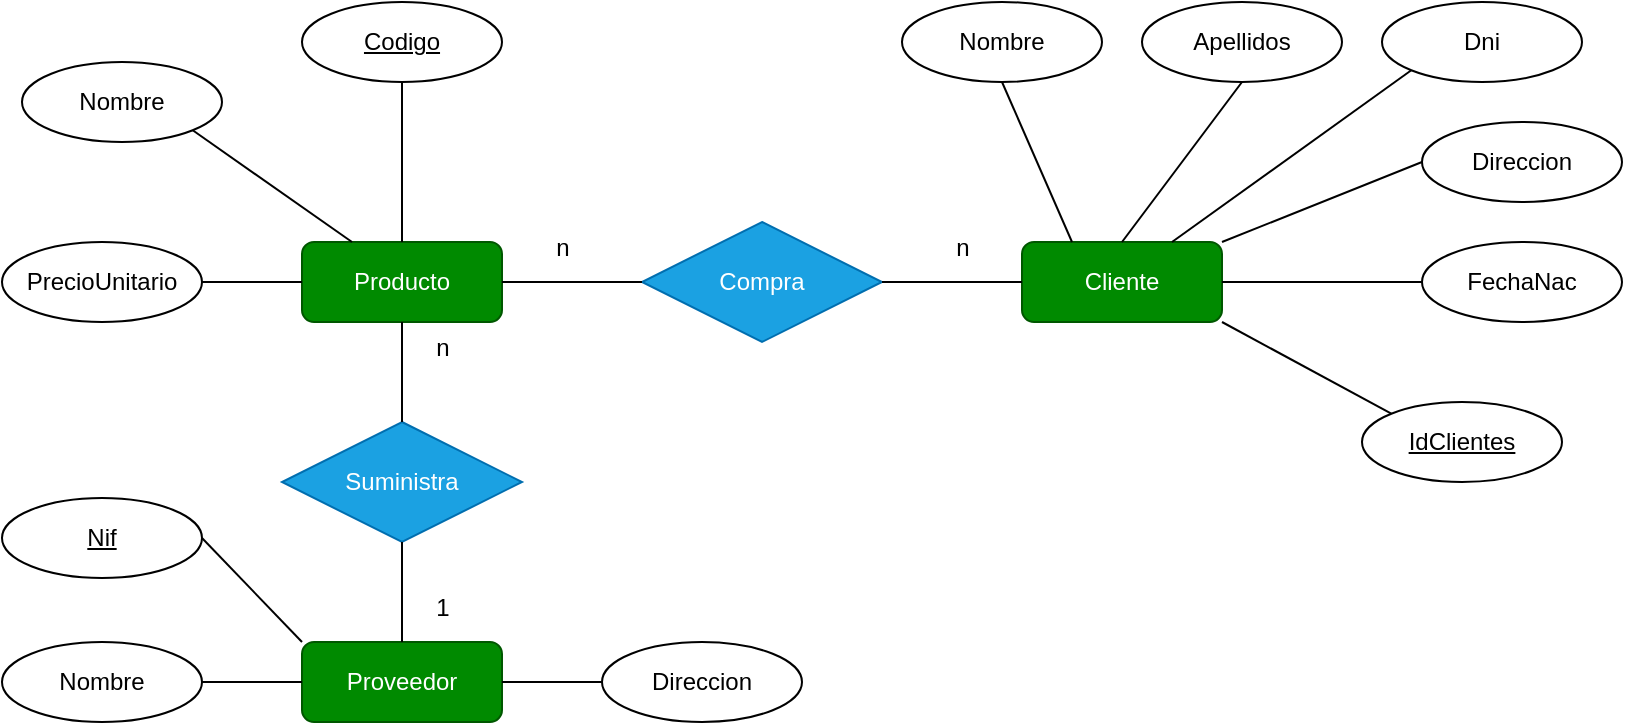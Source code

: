 <mxfile version="24.2.1" type="device">
  <diagram id="R2lEEEUBdFMjLlhIrx00" name="Page-1">
    <mxGraphModel dx="1434" dy="746" grid="1" gridSize="10" guides="1" tooltips="1" connect="1" arrows="1" fold="1" page="1" pageScale="1" pageWidth="850" pageHeight="1100" math="0" shadow="0" extFonts="Permanent Marker^https://fonts.googleapis.com/css?family=Permanent+Marker">
      <root>
        <mxCell id="0" />
        <mxCell id="1" parent="0" />
        <mxCell id="zxCo0N9qN0AXd16YrxHk-1" value="Producto" style="rounded=1;whiteSpace=wrap;html=1;fillColor=#008a00;strokeColor=#005700;fontColor=#ffffff;" parent="1" vertex="1">
          <mxGeometry x="160" y="160" width="100" height="40" as="geometry" />
        </mxCell>
        <mxCell id="zxCo0N9qN0AXd16YrxHk-2" value="Cliente" style="rounded=1;whiteSpace=wrap;html=1;fillColor=#008a00;strokeColor=#005700;fontColor=#ffffff;" parent="1" vertex="1">
          <mxGeometry x="520" y="160" width="100" height="40" as="geometry" />
        </mxCell>
        <mxCell id="zxCo0N9qN0AXd16YrxHk-9" value="" style="endArrow=none;html=1;rounded=0;entryX=0.5;entryY=1;entryDx=0;entryDy=0;exitX=0.25;exitY=0;exitDx=0;exitDy=0;" parent="1" source="zxCo0N9qN0AXd16YrxHk-2" target="zxCo0N9qN0AXd16YrxHk-15" edge="1">
          <mxGeometry relative="1" as="geometry">
            <mxPoint x="340" y="380" as="sourcePoint" />
            <mxPoint x="542" y="81" as="targetPoint" />
          </mxGeometry>
        </mxCell>
        <mxCell id="zxCo0N9qN0AXd16YrxHk-10" value="" style="endArrow=none;html=1;rounded=0;entryX=0.5;entryY=1;entryDx=0;entryDy=0;exitX=0.5;exitY=0;exitDx=0;exitDy=0;" parent="1" source="zxCo0N9qN0AXd16YrxHk-2" target="zxCo0N9qN0AXd16YrxHk-16" edge="1">
          <mxGeometry relative="1" as="geometry">
            <mxPoint x="580" y="130" as="sourcePoint" />
            <mxPoint x="635" y="80" as="targetPoint" />
          </mxGeometry>
        </mxCell>
        <mxCell id="zxCo0N9qN0AXd16YrxHk-11" value="" style="endArrow=none;html=1;rounded=0;entryX=0;entryY=1;entryDx=0;entryDy=0;exitX=0.75;exitY=0;exitDx=0;exitDy=0;" parent="1" source="zxCo0N9qN0AXd16YrxHk-2" target="zxCo0N9qN0AXd16YrxHk-17" edge="1">
          <mxGeometry relative="1" as="geometry">
            <mxPoint x="590" y="140" as="sourcePoint" />
            <mxPoint x="720.251" y="74.142" as="targetPoint" />
          </mxGeometry>
        </mxCell>
        <mxCell id="zxCo0N9qN0AXd16YrxHk-12" value="" style="endArrow=none;html=1;rounded=0;entryX=0;entryY=0.5;entryDx=0;entryDy=0;exitX=1;exitY=0.5;exitDx=0;exitDy=0;" parent="1" source="zxCo0N9qN0AXd16YrxHk-2" target="zxCo0N9qN0AXd16YrxHk-18" edge="1">
          <mxGeometry relative="1" as="geometry">
            <mxPoint x="670" y="140" as="sourcePoint" />
            <mxPoint x="730" y="130" as="targetPoint" />
          </mxGeometry>
        </mxCell>
        <mxCell id="zxCo0N9qN0AXd16YrxHk-13" value="" style="endArrow=none;html=1;rounded=0;entryX=0;entryY=0;entryDx=0;entryDy=0;exitX=1;exitY=1;exitDx=0;exitDy=0;" parent="1" source="zxCo0N9qN0AXd16YrxHk-2" target="zxCo0N9qN0AXd16YrxHk-14" edge="1">
          <mxGeometry relative="1" as="geometry">
            <mxPoint x="680" y="160" as="sourcePoint" />
            <mxPoint x="730.98" y="194" as="targetPoint" />
          </mxGeometry>
        </mxCell>
        <mxCell id="zxCo0N9qN0AXd16YrxHk-14" value="IdClientes" style="ellipse;whiteSpace=wrap;html=1;align=center;fontStyle=4;" parent="1" vertex="1">
          <mxGeometry x="690" y="240" width="100" height="40" as="geometry" />
        </mxCell>
        <mxCell id="zxCo0N9qN0AXd16YrxHk-15" value="Nombre" style="ellipse;whiteSpace=wrap;html=1;align=center;" parent="1" vertex="1">
          <mxGeometry x="460" y="40" width="100" height="40" as="geometry" />
        </mxCell>
        <mxCell id="zxCo0N9qN0AXd16YrxHk-16" value="Apellidos" style="ellipse;whiteSpace=wrap;html=1;align=center;" parent="1" vertex="1">
          <mxGeometry x="580" y="40" width="100" height="40" as="geometry" />
        </mxCell>
        <mxCell id="zxCo0N9qN0AXd16YrxHk-17" value="Dni" style="ellipse;whiteSpace=wrap;html=1;align=center;" parent="1" vertex="1">
          <mxGeometry x="700" y="40" width="100" height="40" as="geometry" />
        </mxCell>
        <mxCell id="zxCo0N9qN0AXd16YrxHk-18" value="FechaNac" style="ellipse;whiteSpace=wrap;html=1;align=center;" parent="1" vertex="1">
          <mxGeometry x="720" y="160" width="100" height="40" as="geometry" />
        </mxCell>
        <mxCell id="zxCo0N9qN0AXd16YrxHk-21" value="Nombre" style="ellipse;whiteSpace=wrap;html=1;align=center;" parent="1" vertex="1">
          <mxGeometry x="20" y="70" width="100" height="40" as="geometry" />
        </mxCell>
        <mxCell id="zxCo0N9qN0AXd16YrxHk-23" value="" style="endArrow=none;html=1;rounded=0;entryX=1;entryY=1;entryDx=0;entryDy=0;exitX=0.25;exitY=0;exitDx=0;exitDy=0;" parent="1" source="zxCo0N9qN0AXd16YrxHk-1" target="zxCo0N9qN0AXd16YrxHk-21" edge="1">
          <mxGeometry relative="1" as="geometry">
            <mxPoint x="555" y="170" as="sourcePoint" />
            <mxPoint x="520" y="90" as="targetPoint" />
          </mxGeometry>
        </mxCell>
        <mxCell id="zxCo0N9qN0AXd16YrxHk-24" value="" style="endArrow=none;html=1;rounded=0;entryX=0.5;entryY=1;entryDx=0;entryDy=0;exitX=0.5;exitY=0;exitDx=0;exitDy=0;" parent="1" source="zxCo0N9qN0AXd16YrxHk-1" edge="1">
          <mxGeometry relative="1" as="geometry">
            <mxPoint x="565" y="180" as="sourcePoint" />
            <mxPoint x="210" y="80" as="targetPoint" />
          </mxGeometry>
        </mxCell>
        <mxCell id="zxCo0N9qN0AXd16YrxHk-25" value="Direccion" style="ellipse;whiteSpace=wrap;html=1;align=center;" parent="1" vertex="1">
          <mxGeometry x="720" y="100" width="100" height="40" as="geometry" />
        </mxCell>
        <mxCell id="zxCo0N9qN0AXd16YrxHk-26" value="" style="endArrow=none;html=1;rounded=0;entryX=0;entryY=0.5;entryDx=0;entryDy=0;exitX=1;exitY=0;exitDx=0;exitDy=0;" parent="1" source="zxCo0N9qN0AXd16YrxHk-2" target="zxCo0N9qN0AXd16YrxHk-25" edge="1">
          <mxGeometry relative="1" as="geometry">
            <mxPoint x="630" y="190" as="sourcePoint" />
            <mxPoint x="730" y="190" as="targetPoint" />
          </mxGeometry>
        </mxCell>
        <mxCell id="zxCo0N9qN0AXd16YrxHk-27" value="PrecioUnitario" style="ellipse;whiteSpace=wrap;html=1;align=center;" parent="1" vertex="1">
          <mxGeometry x="10" y="160" width="100" height="40" as="geometry" />
        </mxCell>
        <mxCell id="zxCo0N9qN0AXd16YrxHk-28" value="" style="endArrow=none;html=1;rounded=0;entryX=1;entryY=0.5;entryDx=0;entryDy=0;exitX=0;exitY=0.5;exitDx=0;exitDy=0;" parent="1" source="zxCo0N9qN0AXd16YrxHk-1" target="zxCo0N9qN0AXd16YrxHk-27" edge="1">
          <mxGeometry relative="1" as="geometry">
            <mxPoint x="195" y="170" as="sourcePoint" />
            <mxPoint x="80" y="90" as="targetPoint" />
          </mxGeometry>
        </mxCell>
        <mxCell id="zxCo0N9qN0AXd16YrxHk-29" value="Proveedor" style="rounded=1;whiteSpace=wrap;html=1;fillColor=#008a00;strokeColor=#005700;fontColor=#ffffff;" parent="1" vertex="1">
          <mxGeometry x="160" y="360" width="100" height="40" as="geometry" />
        </mxCell>
        <mxCell id="zxCo0N9qN0AXd16YrxHk-30" value="Nombre" style="ellipse;whiteSpace=wrap;html=1;align=center;" parent="1" vertex="1">
          <mxGeometry x="10" y="360" width="100" height="40" as="geometry" />
        </mxCell>
        <mxCell id="zxCo0N9qN0AXd16YrxHk-31" value="Codigo" style="ellipse;whiteSpace=wrap;html=1;align=center;fontStyle=4;" parent="1" vertex="1">
          <mxGeometry x="160" y="40" width="100" height="40" as="geometry" />
        </mxCell>
        <mxCell id="zxCo0N9qN0AXd16YrxHk-32" value="" style="endArrow=none;html=1;rounded=0;entryX=1;entryY=0.5;entryDx=0;entryDy=0;exitX=0;exitY=0.5;exitDx=0;exitDy=0;" parent="1" source="zxCo0N9qN0AXd16YrxHk-29" target="zxCo0N9qN0AXd16YrxHk-30" edge="1">
          <mxGeometry relative="1" as="geometry">
            <mxPoint x="170" y="190" as="sourcePoint" />
            <mxPoint x="120" y="190" as="targetPoint" />
          </mxGeometry>
        </mxCell>
        <mxCell id="zxCo0N9qN0AXd16YrxHk-33" value="Compra" style="shape=rhombus;perimeter=rhombusPerimeter;whiteSpace=wrap;html=1;align=center;fillColor=#1ba1e2;fontColor=#ffffff;strokeColor=#006EAF;" parent="1" vertex="1">
          <mxGeometry x="330" y="150" width="120" height="60" as="geometry" />
        </mxCell>
        <mxCell id="zxCo0N9qN0AXd16YrxHk-34" value="" style="endArrow=none;html=1;rounded=0;exitX=0;exitY=0.5;exitDx=0;exitDy=0;" parent="1" source="zxCo0N9qN0AXd16YrxHk-2" target="zxCo0N9qN0AXd16YrxHk-33" edge="1">
          <mxGeometry relative="1" as="geometry">
            <mxPoint x="555" y="170" as="sourcePoint" />
            <mxPoint x="520" y="90" as="targetPoint" />
          </mxGeometry>
        </mxCell>
        <mxCell id="zxCo0N9qN0AXd16YrxHk-35" value="" style="endArrow=none;html=1;rounded=0;entryX=1;entryY=0.5;entryDx=0;entryDy=0;" parent="1" target="zxCo0N9qN0AXd16YrxHk-1" edge="1">
          <mxGeometry relative="1" as="geometry">
            <mxPoint x="330" y="180" as="sourcePoint" />
            <mxPoint x="530" y="100" as="targetPoint" />
          </mxGeometry>
        </mxCell>
        <mxCell id="zxCo0N9qN0AXd16YrxHk-36" value="Suministra" style="shape=rhombus;perimeter=rhombusPerimeter;whiteSpace=wrap;html=1;align=center;fillColor=#1ba1e2;fontColor=#ffffff;strokeColor=#006EAF;" parent="1" vertex="1">
          <mxGeometry x="150" y="250" width="120" height="60" as="geometry" />
        </mxCell>
        <mxCell id="zxCo0N9qN0AXd16YrxHk-37" value="" style="endArrow=none;html=1;rounded=0;entryX=0.5;entryY=1;entryDx=0;entryDy=0;exitX=0.5;exitY=0;exitDx=0;exitDy=0;" parent="1" source="zxCo0N9qN0AXd16YrxHk-36" target="zxCo0N9qN0AXd16YrxHk-1" edge="1">
          <mxGeometry relative="1" as="geometry">
            <mxPoint x="340" y="190" as="sourcePoint" />
            <mxPoint x="270" y="190" as="targetPoint" />
          </mxGeometry>
        </mxCell>
        <mxCell id="zxCo0N9qN0AXd16YrxHk-38" value="" style="endArrow=none;html=1;rounded=0;entryX=0.5;entryY=0;entryDx=0;entryDy=0;exitX=0.5;exitY=1;exitDx=0;exitDy=0;" parent="1" source="zxCo0N9qN0AXd16YrxHk-36" target="zxCo0N9qN0AXd16YrxHk-29" edge="1">
          <mxGeometry relative="1" as="geometry">
            <mxPoint x="350" y="200" as="sourcePoint" />
            <mxPoint x="280" y="200" as="targetPoint" />
          </mxGeometry>
        </mxCell>
        <mxCell id="zxCo0N9qN0AXd16YrxHk-41" value="1" style="text;html=1;align=center;verticalAlign=middle;resizable=0;points=[];autosize=1;strokeColor=none;fillColor=none;" parent="1" vertex="1">
          <mxGeometry x="215" y="328" width="30" height="30" as="geometry" />
        </mxCell>
        <mxCell id="zxCo0N9qN0AXd16YrxHk-42" value="n" style="text;html=1;align=center;verticalAlign=middle;resizable=0;points=[];autosize=1;strokeColor=none;fillColor=none;" parent="1" vertex="1">
          <mxGeometry x="215" y="198" width="30" height="30" as="geometry" />
        </mxCell>
        <mxCell id="zxCo0N9qN0AXd16YrxHk-43" value="n" style="text;html=1;align=center;verticalAlign=middle;resizable=0;points=[];autosize=1;strokeColor=none;fillColor=none;" parent="1" vertex="1">
          <mxGeometry x="475" y="148" width="30" height="30" as="geometry" />
        </mxCell>
        <mxCell id="zxCo0N9qN0AXd16YrxHk-44" value="n" style="text;html=1;align=center;verticalAlign=middle;resizable=0;points=[];autosize=1;strokeColor=none;fillColor=none;" parent="1" vertex="1">
          <mxGeometry x="275" y="148" width="30" height="30" as="geometry" />
        </mxCell>
        <mxCell id="zxCo0N9qN0AXd16YrxHk-45" value="Direccion" style="ellipse;whiteSpace=wrap;html=1;align=center;" parent="1" vertex="1">
          <mxGeometry x="310" y="360" width="100" height="40" as="geometry" />
        </mxCell>
        <mxCell id="zxCo0N9qN0AXd16YrxHk-46" value="Nif" style="ellipse;whiteSpace=wrap;html=1;align=center;fontStyle=4;" parent="1" vertex="1">
          <mxGeometry x="10" y="288" width="100" height="40" as="geometry" />
        </mxCell>
        <mxCell id="zxCo0N9qN0AXd16YrxHk-47" value="" style="endArrow=none;html=1;rounded=0;entryX=1;entryY=0.5;entryDx=0;entryDy=0;exitX=0;exitY=0;exitDx=0;exitDy=0;" parent="1" source="zxCo0N9qN0AXd16YrxHk-29" target="zxCo0N9qN0AXd16YrxHk-46" edge="1">
          <mxGeometry relative="1" as="geometry">
            <mxPoint x="170" y="390" as="sourcePoint" />
            <mxPoint x="120" y="390" as="targetPoint" />
          </mxGeometry>
        </mxCell>
        <mxCell id="zxCo0N9qN0AXd16YrxHk-48" value="" style="endArrow=none;html=1;rounded=0;entryX=1;entryY=0.5;entryDx=0;entryDy=0;exitX=0;exitY=0.5;exitDx=0;exitDy=0;" parent="1" source="zxCo0N9qN0AXd16YrxHk-45" target="zxCo0N9qN0AXd16YrxHk-29" edge="1">
          <mxGeometry relative="1" as="geometry">
            <mxPoint x="180" y="400" as="sourcePoint" />
            <mxPoint x="130" y="400" as="targetPoint" />
          </mxGeometry>
        </mxCell>
      </root>
    </mxGraphModel>
  </diagram>
</mxfile>

